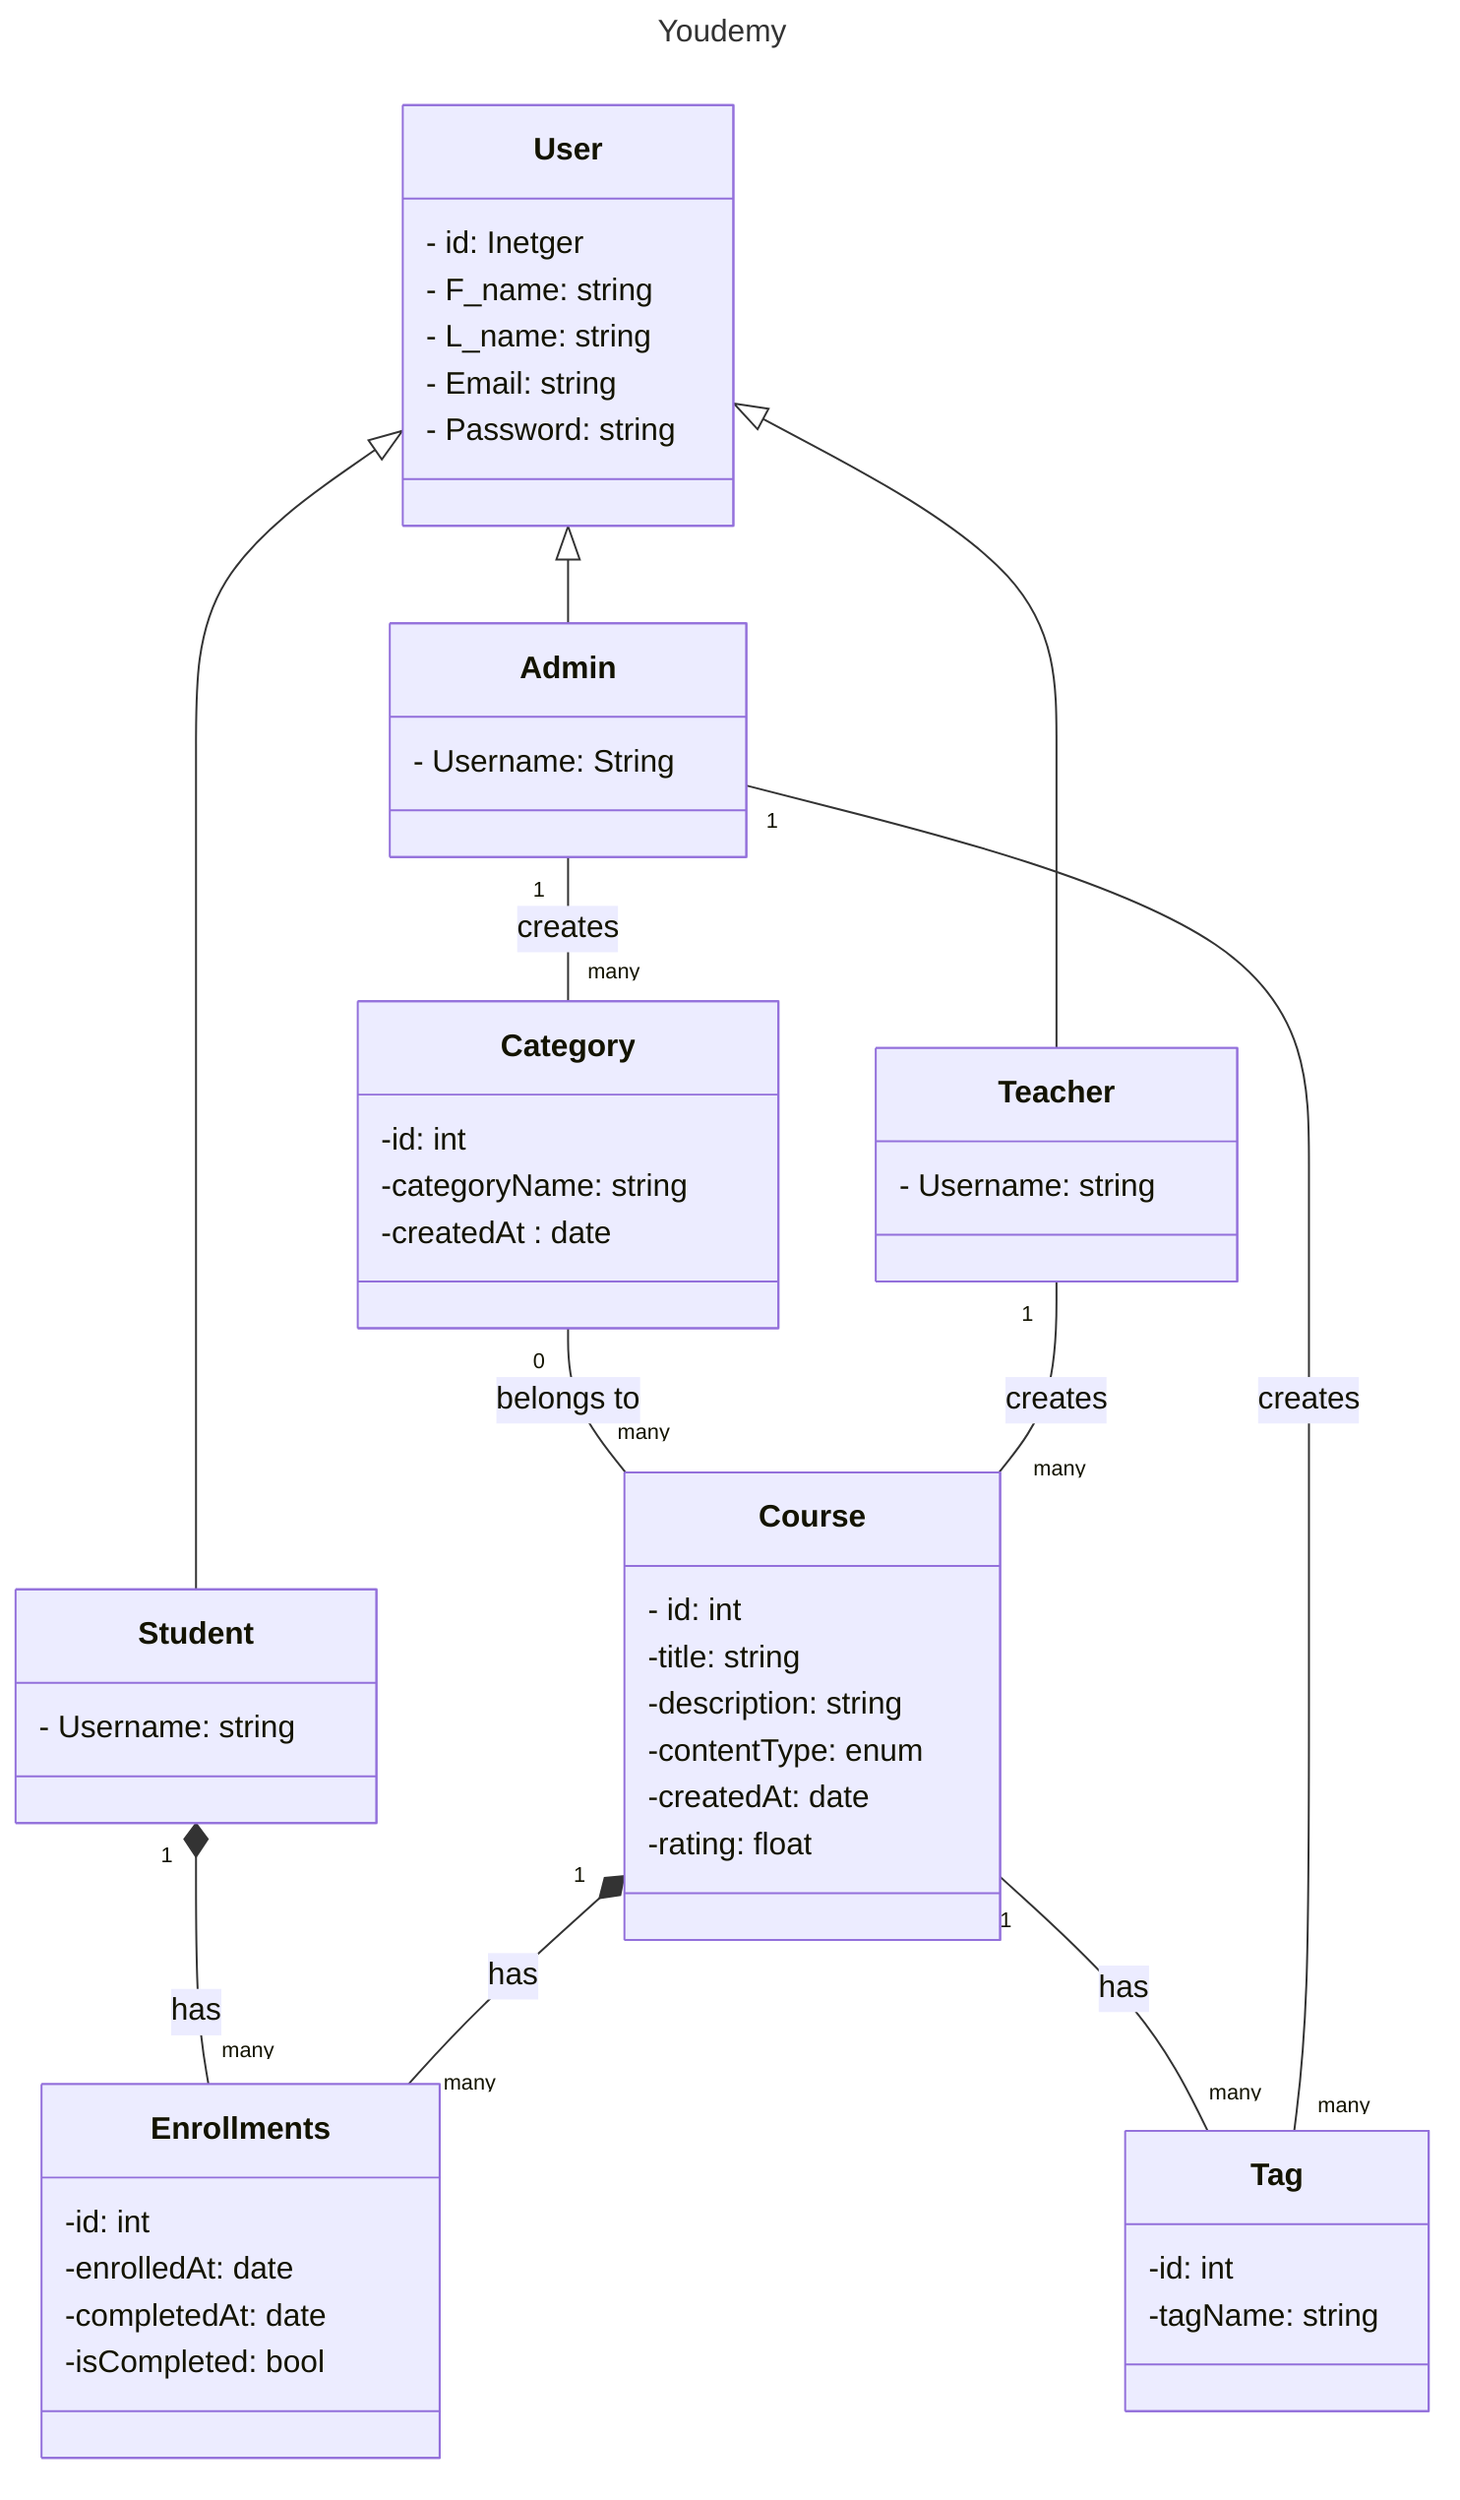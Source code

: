 ---
title : Youdemy
---
classDiagram
    class User {
        - id: Inetger
        - F_name: string
        - L_name: string
        - Email: string
        - Password: string
    }

    class Admin {
        - Username: String
    }

    class Teacher {
        - Username: string
    }

    class Student {
        - Username: string
    }

    class Course {
        - id: int
        -title: string
        -description: string
        -contentType: enum
        -createdAt: date
        -rating: float
    }

    class Category {
        -id: int
        -categoryName: string
        -createdAt : date
    }

    class Tag {
        -id: int
        -tagName: string
    }
    class Enrollments {
        -id: int
        -enrolledAt: date
        -completedAt: date
        -isCompleted: bool
    }


    %% relationships


    User <|-- Admin
    User <|-- Teacher
    User <|-- Student

    Category "0" -- "many" Course : belongs to
    Teacher "1" -- "many" Course : creates
    Student "1" *-- "many" Enrollments: has
    Course "1" *-- "many" Enrollments : has
    Course "1" -- "many" Tag : has
    Admin "1" -- "many" Category : creates
    Admin "1" -- "many" Tag : creates